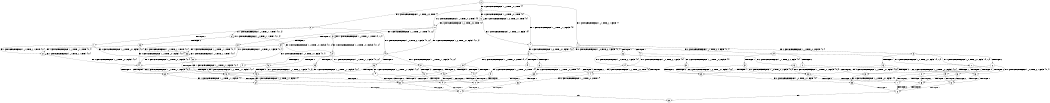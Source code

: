 digraph BCG {
size = "7, 10.5";
center = TRUE;
node [shape = circle];
0 [peripheries = 2];
0 -> 1 [label = "EX !1 !ATOMIC_EXCH_BRANCH (1, +1, TRUE, +1, 1, FALSE) !{}"];
0 -> 2 [label = "EX !2 !ATOMIC_EXCH_BRANCH (1, +1, TRUE, +0, 2, TRUE) !{}"];
0 -> 3 [label = "EX !0 !ATOMIC_EXCH_BRANCH (1, +0, TRUE, +0, 1, TRUE) !{}"];
1 -> 4 [label = "TERMINATE !1"];
1 -> 5 [label = "EX !2 !ATOMIC_EXCH_BRANCH (1, +1, TRUE, +0, 2, FALSE) !{0, 1}"];
1 -> 6 [label = "EX !0 !ATOMIC_EXCH_BRANCH (1, +0, TRUE, +0, 1, FALSE) !{0, 1}"];
2 -> 7 [label = "TERMINATE !2"];
2 -> 8 [label = "EX !1 !ATOMIC_EXCH_BRANCH (1, +1, TRUE, +1, 1, TRUE) !{0, 1, 2}"];
2 -> 9 [label = "EX !0 !ATOMIC_EXCH_BRANCH (1, +0, TRUE, +0, 1, FALSE) !{0, 1, 2}"];
3 -> 10 [label = "EX !1 !ATOMIC_EXCH_BRANCH (1, +1, TRUE, +1, 1, FALSE) !{0}"];
3 -> 11 [label = "EX !2 !ATOMIC_EXCH_BRANCH (1, +1, TRUE, +0, 2, TRUE) !{0}"];
3 -> 12 [label = "EX !0 !ATOMIC_EXCH_BRANCH (1, +0, TRUE, +0, 1, TRUE) !{0}"];
4 -> 13 [label = "EX !2 !ATOMIC_EXCH_BRANCH (1, +1, TRUE, +0, 2, FALSE) !{0}"];
4 -> 14 [label = "EX !0 !ATOMIC_EXCH_BRANCH (1, +0, TRUE, +0, 1, FALSE) !{0}"];
5 -> 15 [label = "TERMINATE !1"];
5 -> 16 [label = "TERMINATE !2"];
5 -> 17 [label = "EX !0 !ATOMIC_EXCH_BRANCH (1, +0, TRUE, +0, 1, FALSE) !{0, 1, 2}"];
6 -> 18 [label = "TERMINATE !1"];
6 -> 19 [label = "TERMINATE !0"];
6 -> 20 [label = "EX !2 !ATOMIC_EXCH_BRANCH (1, +1, TRUE, +0, 2, TRUE) !{0, 1}"];
7 -> 21 [label = "EX !1 !ATOMIC_EXCH_BRANCH (1, +1, TRUE, +1, 1, TRUE) !{0, 1}"];
7 -> 22 [label = "EX !0 !ATOMIC_EXCH_BRANCH (1, +0, TRUE, +0, 1, FALSE) !{0, 1}"];
8 -> 23 [label = "TERMINATE !2"];
8 -> 24 [label = "EX !0 !ATOMIC_EXCH_BRANCH (1, +0, TRUE, +0, 1, FALSE) !{0, 1, 2}"];
8 -> 8 [label = "EX !1 !ATOMIC_EXCH_BRANCH (1, +1, TRUE, +1, 1, TRUE) !{0, 1, 2}"];
9 -> 25 [label = "TERMINATE !2"];
9 -> 26 [label = "TERMINATE !0"];
9 -> 27 [label = "EX !1 !ATOMIC_EXCH_BRANCH (1, +1, TRUE, +1, 1, FALSE) !{0, 1, 2}"];
10 -> 28 [label = "TERMINATE !1"];
10 -> 29 [label = "EX !2 !ATOMIC_EXCH_BRANCH (1, +1, TRUE, +0, 2, FALSE) !{0, 1}"];
10 -> 6 [label = "EX !0 !ATOMIC_EXCH_BRANCH (1, +0, TRUE, +0, 1, FALSE) !{0, 1}"];
11 -> 30 [label = "TERMINATE !2"];
11 -> 31 [label = "EX !1 !ATOMIC_EXCH_BRANCH (1, +1, TRUE, +1, 1, TRUE) !{0, 1, 2}"];
11 -> 9 [label = "EX !0 !ATOMIC_EXCH_BRANCH (1, +0, TRUE, +0, 1, FALSE) !{0, 1, 2}"];
12 -> 10 [label = "EX !1 !ATOMIC_EXCH_BRANCH (1, +1, TRUE, +1, 1, FALSE) !{0}"];
12 -> 11 [label = "EX !2 !ATOMIC_EXCH_BRANCH (1, +1, TRUE, +0, 2, TRUE) !{0}"];
12 -> 12 [label = "EX !0 !ATOMIC_EXCH_BRANCH (1, +0, TRUE, +0, 1, TRUE) !{0}"];
13 -> 32 [label = "TERMINATE !2"];
13 -> 33 [label = "EX !0 !ATOMIC_EXCH_BRANCH (1, +0, TRUE, +0, 1, FALSE) !{0, 2}"];
14 -> 34 [label = "TERMINATE !0"];
14 -> 35 [label = "EX !2 !ATOMIC_EXCH_BRANCH (1, +1, TRUE, +0, 2, TRUE) !{0}"];
15 -> 32 [label = "TERMINATE !2"];
15 -> 33 [label = "EX !0 !ATOMIC_EXCH_BRANCH (1, +0, TRUE, +0, 1, FALSE) !{0, 2}"];
16 -> 32 [label = "TERMINATE !1"];
16 -> 36 [label = "EX !0 !ATOMIC_EXCH_BRANCH (1, +0, TRUE, +0, 1, FALSE) !{0, 1}"];
17 -> 37 [label = "TERMINATE !1"];
17 -> 38 [label = "TERMINATE !2"];
17 -> 39 [label = "TERMINATE !0"];
18 -> 34 [label = "TERMINATE !0"];
18 -> 35 [label = "EX !2 !ATOMIC_EXCH_BRANCH (1, +1, TRUE, +0, 2, TRUE) !{0}"];
19 -> 34 [label = "TERMINATE !1"];
19 -> 40 [label = "EX !2 !ATOMIC_EXCH_BRANCH (1, +1, TRUE, +0, 2, TRUE) !{1}"];
20 -> 41 [label = "TERMINATE !1"];
20 -> 42 [label = "TERMINATE !2"];
20 -> 43 [label = "TERMINATE !0"];
21 -> 44 [label = "EX !0 !ATOMIC_EXCH_BRANCH (1, +0, TRUE, +0, 1, FALSE) !{0, 1}"];
21 -> 21 [label = "EX !1 !ATOMIC_EXCH_BRANCH (1, +1, TRUE, +1, 1, TRUE) !{0, 1}"];
22 -> 45 [label = "TERMINATE !0"];
22 -> 46 [label = "EX !1 !ATOMIC_EXCH_BRANCH (1, +1, TRUE, +1, 1, FALSE) !{0, 1}"];
23 -> 44 [label = "EX !0 !ATOMIC_EXCH_BRANCH (1, +0, TRUE, +0, 1, FALSE) !{0, 1}"];
23 -> 21 [label = "EX !1 !ATOMIC_EXCH_BRANCH (1, +1, TRUE, +1, 1, TRUE) !{0, 1}"];
24 -> 47 [label = "TERMINATE !2"];
24 -> 48 [label = "TERMINATE !0"];
24 -> 27 [label = "EX !1 !ATOMIC_EXCH_BRANCH (1, +1, TRUE, +1, 1, FALSE) !{0, 1, 2}"];
25 -> 45 [label = "TERMINATE !0"];
25 -> 46 [label = "EX !1 !ATOMIC_EXCH_BRANCH (1, +1, TRUE, +1, 1, FALSE) !{0, 1}"];
26 -> 45 [label = "TERMINATE !2"];
26 -> 49 [label = "EX !1 !ATOMIC_EXCH_BRANCH (1, +1, TRUE, +1, 1, FALSE) !{1, 2}"];
27 -> 41 [label = "TERMINATE !1"];
27 -> 42 [label = "TERMINATE !2"];
27 -> 43 [label = "TERMINATE !0"];
28 -> 50 [label = "EX !2 !ATOMIC_EXCH_BRANCH (1, +1, TRUE, +0, 2, FALSE) !{0}"];
28 -> 14 [label = "EX !0 !ATOMIC_EXCH_BRANCH (1, +0, TRUE, +0, 1, FALSE) !{0}"];
29 -> 51 [label = "TERMINATE !1"];
29 -> 52 [label = "TERMINATE !2"];
29 -> 17 [label = "EX !0 !ATOMIC_EXCH_BRANCH (1, +0, TRUE, +0, 1, FALSE) !{0, 1, 2}"];
30 -> 53 [label = "EX !1 !ATOMIC_EXCH_BRANCH (1, +1, TRUE, +1, 1, TRUE) !{0, 1}"];
30 -> 22 [label = "EX !0 !ATOMIC_EXCH_BRANCH (1, +0, TRUE, +0, 1, FALSE) !{0, 1}"];
31 -> 54 [label = "TERMINATE !2"];
31 -> 31 [label = "EX !1 !ATOMIC_EXCH_BRANCH (1, +1, TRUE, +1, 1, TRUE) !{0, 1, 2}"];
31 -> 24 [label = "EX !0 !ATOMIC_EXCH_BRANCH (1, +0, TRUE, +0, 1, FALSE) !{0, 1, 2}"];
32 -> 55 [label = "EX !0 !ATOMIC_EXCH_BRANCH (1, +0, TRUE, +0, 1, FALSE) !{0}"];
33 -> 56 [label = "TERMINATE !2"];
33 -> 57 [label = "TERMINATE !0"];
34 -> 58 [label = "EX !2 !ATOMIC_EXCH_BRANCH (1, +1, TRUE, +0, 2, TRUE) !{}"];
35 -> 59 [label = "TERMINATE !2"];
35 -> 60 [label = "TERMINATE !0"];
36 -> 56 [label = "TERMINATE !1"];
36 -> 61 [label = "TERMINATE !0"];
37 -> 56 [label = "TERMINATE !2"];
37 -> 57 [label = "TERMINATE !0"];
38 -> 56 [label = "TERMINATE !1"];
38 -> 61 [label = "TERMINATE !0"];
39 -> 57 [label = "TERMINATE !1"];
39 -> 61 [label = "TERMINATE !2"];
40 -> 60 [label = "TERMINATE !1"];
40 -> 62 [label = "TERMINATE !2"];
41 -> 59 [label = "TERMINATE !2"];
41 -> 60 [label = "TERMINATE !0"];
42 -> 59 [label = "TERMINATE !1"];
42 -> 62 [label = "TERMINATE !0"];
43 -> 60 [label = "TERMINATE !1"];
43 -> 62 [label = "TERMINATE !2"];
44 -> 63 [label = "TERMINATE !0"];
44 -> 46 [label = "EX !1 !ATOMIC_EXCH_BRANCH (1, +1, TRUE, +1, 1, FALSE) !{0, 1}"];
45 -> 64 [label = "EX !1 !ATOMIC_EXCH_BRANCH (1, +1, TRUE, +1, 1, FALSE) !{1}"];
46 -> 59 [label = "TERMINATE !1"];
46 -> 62 [label = "TERMINATE !0"];
47 -> 63 [label = "TERMINATE !0"];
47 -> 46 [label = "EX !1 !ATOMIC_EXCH_BRANCH (1, +1, TRUE, +1, 1, FALSE) !{0, 1}"];
48 -> 63 [label = "TERMINATE !2"];
48 -> 49 [label = "EX !1 !ATOMIC_EXCH_BRANCH (1, +1, TRUE, +1, 1, FALSE) !{1, 2}"];
49 -> 60 [label = "TERMINATE !1"];
49 -> 62 [label = "TERMINATE !2"];
50 -> 65 [label = "TERMINATE !2"];
50 -> 33 [label = "EX !0 !ATOMIC_EXCH_BRANCH (1, +0, TRUE, +0, 1, FALSE) !{0, 2}"];
51 -> 65 [label = "TERMINATE !2"];
51 -> 33 [label = "EX !0 !ATOMIC_EXCH_BRANCH (1, +0, TRUE, +0, 1, FALSE) !{0, 2}"];
52 -> 65 [label = "TERMINATE !1"];
52 -> 36 [label = "EX !0 !ATOMIC_EXCH_BRANCH (1, +0, TRUE, +0, 1, FALSE) !{0, 1}"];
53 -> 53 [label = "EX !1 !ATOMIC_EXCH_BRANCH (1, +1, TRUE, +1, 1, TRUE) !{0, 1}"];
53 -> 44 [label = "EX !0 !ATOMIC_EXCH_BRANCH (1, +0, TRUE, +0, 1, FALSE) !{0, 1}"];
54 -> 53 [label = "EX !1 !ATOMIC_EXCH_BRANCH (1, +1, TRUE, +1, 1, TRUE) !{0, 1}"];
54 -> 44 [label = "EX !0 !ATOMIC_EXCH_BRANCH (1, +0, TRUE, +0, 1, FALSE) !{0, 1}"];
55 -> 66 [label = "TERMINATE !0"];
56 -> 66 [label = "TERMINATE !0"];
57 -> 66 [label = "TERMINATE !2"];
58 -> 67 [label = "TERMINATE !2"];
59 -> 67 [label = "TERMINATE !0"];
60 -> 67 [label = "TERMINATE !2"];
61 -> 66 [label = "TERMINATE !1"];
62 -> 67 [label = "TERMINATE !1"];
63 -> 64 [label = "EX !1 !ATOMIC_EXCH_BRANCH (1, +1, TRUE, +1, 1, FALSE) !{1}"];
64 -> 67 [label = "TERMINATE !1"];
65 -> 55 [label = "EX !0 !ATOMIC_EXCH_BRANCH (1, +0, TRUE, +0, 1, FALSE) !{0}"];
66 -> 68 [label = "exit"];
67 -> 68 [label = "exit"];
}
